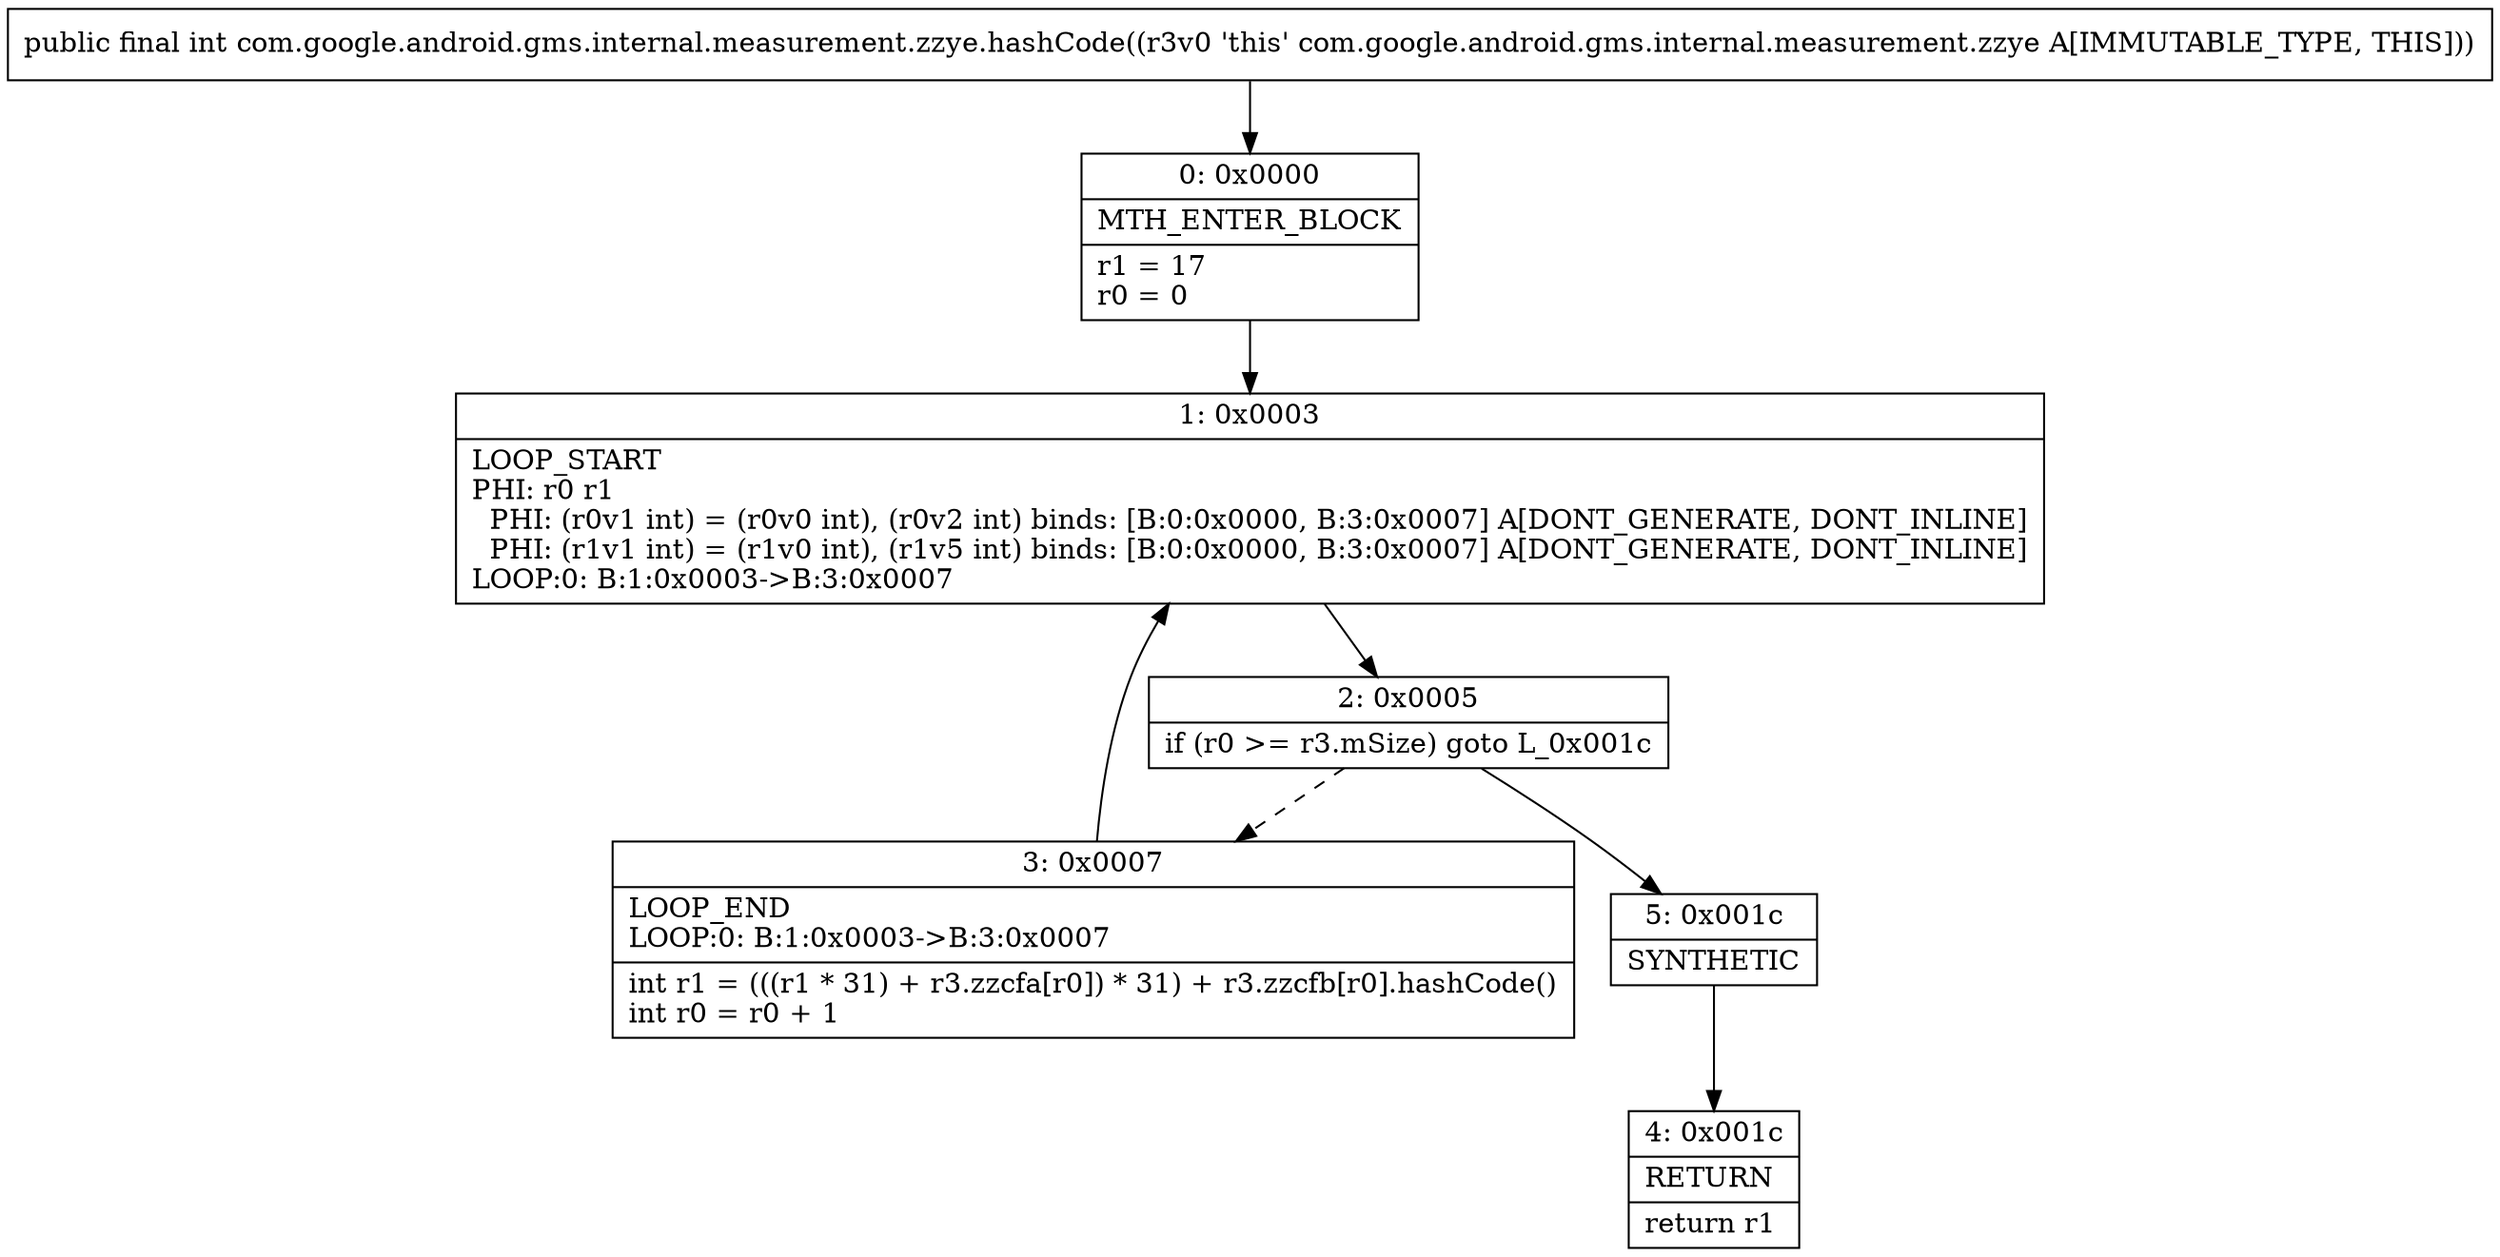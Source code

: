 digraph "CFG forcom.google.android.gms.internal.measurement.zzye.hashCode()I" {
Node_0 [shape=record,label="{0\:\ 0x0000|MTH_ENTER_BLOCK\l|r1 = 17\lr0 = 0\l}"];
Node_1 [shape=record,label="{1\:\ 0x0003|LOOP_START\lPHI: r0 r1 \l  PHI: (r0v1 int) = (r0v0 int), (r0v2 int) binds: [B:0:0x0000, B:3:0x0007] A[DONT_GENERATE, DONT_INLINE]\l  PHI: (r1v1 int) = (r1v0 int), (r1v5 int) binds: [B:0:0x0000, B:3:0x0007] A[DONT_GENERATE, DONT_INLINE]\lLOOP:0: B:1:0x0003\-\>B:3:0x0007\l}"];
Node_2 [shape=record,label="{2\:\ 0x0005|if (r0 \>= r3.mSize) goto L_0x001c\l}"];
Node_3 [shape=record,label="{3\:\ 0x0007|LOOP_END\lLOOP:0: B:1:0x0003\-\>B:3:0x0007\l|int r1 = (((r1 * 31) + r3.zzcfa[r0]) * 31) + r3.zzcfb[r0].hashCode()\lint r0 = r0 + 1\l}"];
Node_4 [shape=record,label="{4\:\ 0x001c|RETURN\l|return r1\l}"];
Node_5 [shape=record,label="{5\:\ 0x001c|SYNTHETIC\l}"];
MethodNode[shape=record,label="{public final int com.google.android.gms.internal.measurement.zzye.hashCode((r3v0 'this' com.google.android.gms.internal.measurement.zzye A[IMMUTABLE_TYPE, THIS])) }"];
MethodNode -> Node_0;
Node_0 -> Node_1;
Node_1 -> Node_2;
Node_2 -> Node_3[style=dashed];
Node_2 -> Node_5;
Node_3 -> Node_1;
Node_5 -> Node_4;
}

